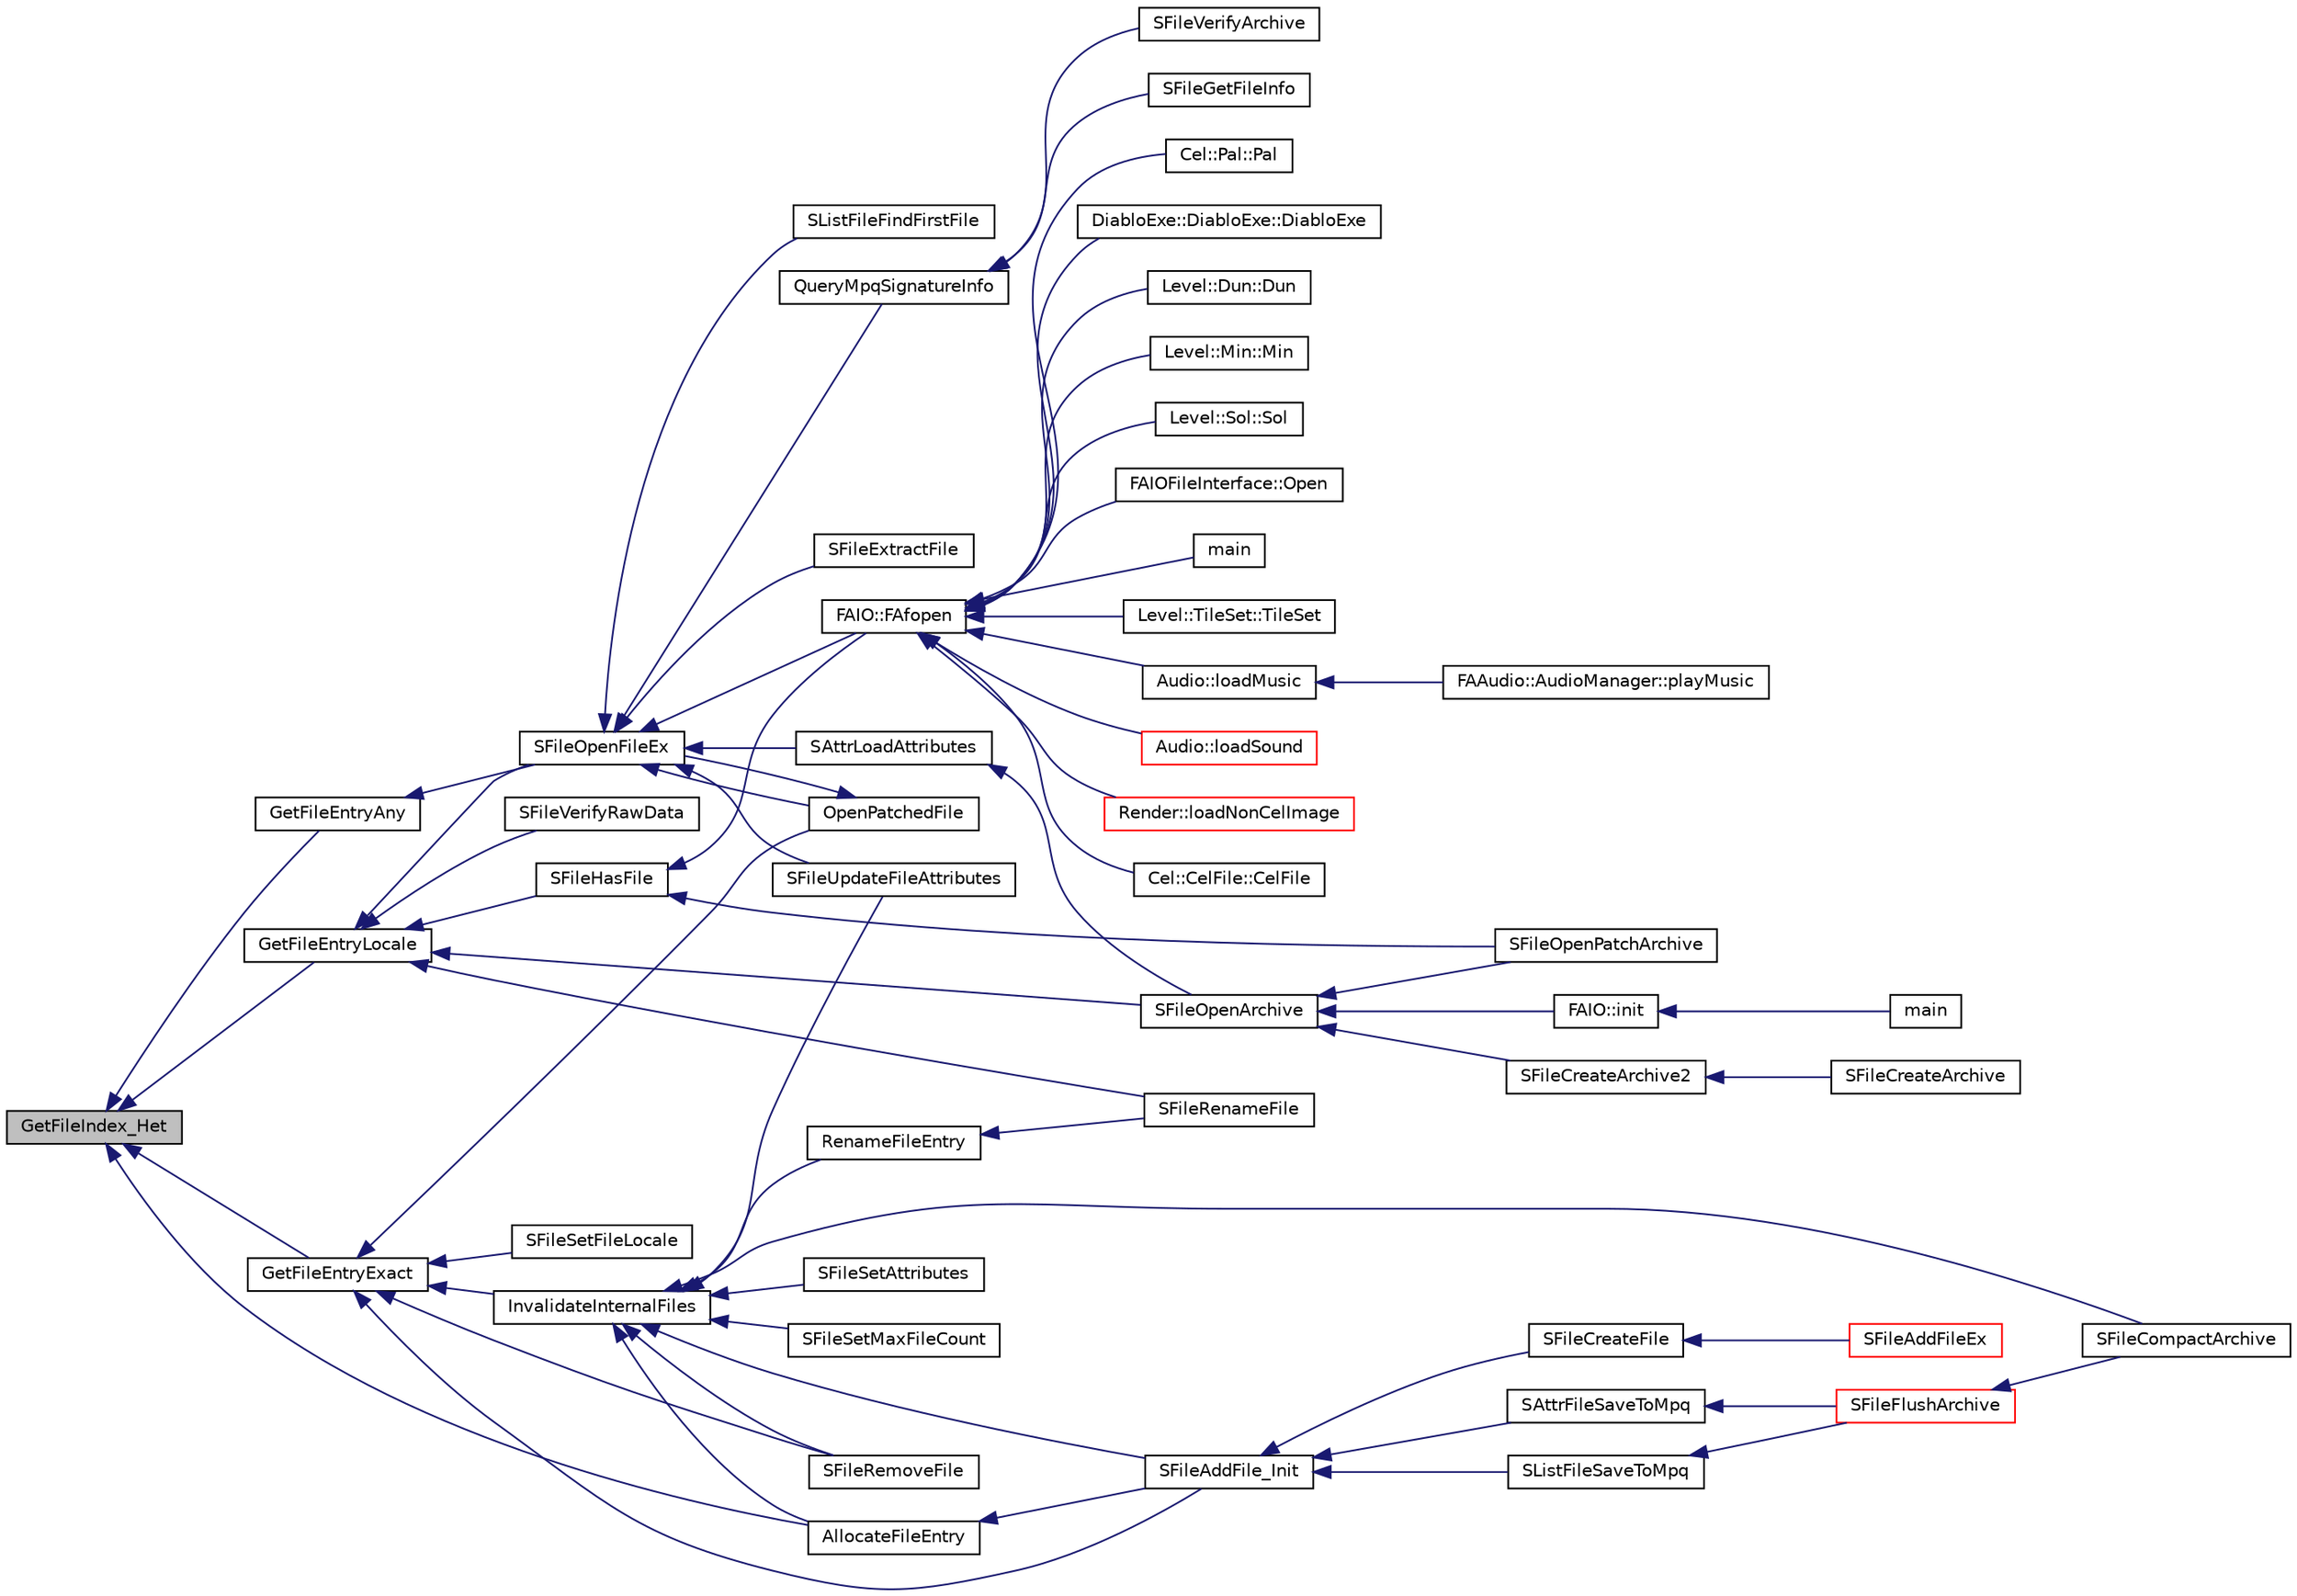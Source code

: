 digraph G
{
  edge [fontname="Helvetica",fontsize="10",labelfontname="Helvetica",labelfontsize="10"];
  node [fontname="Helvetica",fontsize="10",shape=record];
  rankdir="LR";
  Node1 [label="GetFileIndex_Het",height=0.2,width=0.4,color="black", fillcolor="grey75", style="filled" fontcolor="black"];
  Node1 -> Node2 [dir="back",color="midnightblue",fontsize="10",style="solid",fontname="Helvetica"];
  Node2 [label="GetFileEntryAny",height=0.2,width=0.4,color="black", fillcolor="white", style="filled",URL="$_storm_common_8h.html#af5707ce5a7b11e9d533b24cda45ce7b1"];
  Node2 -> Node3 [dir="back",color="midnightblue",fontsize="10",style="solid",fontname="Helvetica"];
  Node3 [label="SFileOpenFileEx",height=0.2,width=0.4,color="black", fillcolor="white", style="filled",URL="$_storm_lib_8h.html#af9090bd528ef09a1c58bdb3931be5ec3"];
  Node3 -> Node4 [dir="back",color="midnightblue",fontsize="10",style="solid",fontname="Helvetica"];
  Node4 [label="FAIO::FAfopen",height=0.2,width=0.4,color="black", fillcolor="white", style="filled",URL="$namespace_f_a_i_o.html#a19fa8e6274a04bdeb5c54d1552e6248e"];
  Node4 -> Node5 [dir="back",color="midnightblue",fontsize="10",style="solid",fontname="Helvetica"];
  Node5 [label="main",height=0.2,width=0.4,color="black", fillcolor="white", style="filled",URL="$mpqtool_2main_8cpp.html#a51a0c03e82a49c8df1aee64a078f33e7"];
  Node4 -> Node6 [dir="back",color="midnightblue",fontsize="10",style="solid",fontname="Helvetica"];
  Node6 [label="Level::TileSet::TileSet",height=0.2,width=0.4,color="black", fillcolor="white", style="filled",URL="$class_level_1_1_tile_set.html#a25885e5e41f2220ddec063dd66615054"];
  Node4 -> Node7 [dir="back",color="midnightblue",fontsize="10",style="solid",fontname="Helvetica"];
  Node7 [label="Audio::loadMusic",height=0.2,width=0.4,color="black", fillcolor="white", style="filled",URL="$namespace_audio.html#aa723124f1d8ab10a57d74aac0df5d5cb"];
  Node7 -> Node8 [dir="back",color="midnightblue",fontsize="10",style="solid",fontname="Helvetica"];
  Node8 [label="FAAudio::AudioManager::playMusic",height=0.2,width=0.4,color="black", fillcolor="white", style="filled",URL="$class_f_a_audio_1_1_audio_manager.html#a9eaf93569374ad7fed5b0229d4e36e8b"];
  Node4 -> Node9 [dir="back",color="midnightblue",fontsize="10",style="solid",fontname="Helvetica"];
  Node9 [label="Audio::loadSound",height=0.2,width=0.4,color="red", fillcolor="white", style="filled",URL="$namespace_audio.html#a640626e3ff91a05bf85051aa564d2be7"];
  Node4 -> Node10 [dir="back",color="midnightblue",fontsize="10",style="solid",fontname="Helvetica"];
  Node10 [label="Render::loadNonCelImage",height=0.2,width=0.4,color="red", fillcolor="white", style="filled",URL="$namespace_render.html#ac19fcc278cfef53ca0b941ff040fb5d3"];
  Node4 -> Node11 [dir="back",color="midnightblue",fontsize="10",style="solid",fontname="Helvetica"];
  Node11 [label="Cel::CelFile::CelFile",height=0.2,width=0.4,color="black", fillcolor="white", style="filled",URL="$class_cel_1_1_cel_file.html#a7aa56b24ad6db831061b2b1f4faed266"];
  Node4 -> Node12 [dir="back",color="midnightblue",fontsize="10",style="solid",fontname="Helvetica"];
  Node12 [label="Cel::Pal::Pal",height=0.2,width=0.4,color="black", fillcolor="white", style="filled",URL="$class_cel_1_1_pal.html#a1374e8fdbb589d9ad415f4bc3f133ef2"];
  Node4 -> Node13 [dir="back",color="midnightblue",fontsize="10",style="solid",fontname="Helvetica"];
  Node13 [label="DiabloExe::DiabloExe::DiabloExe",height=0.2,width=0.4,color="black", fillcolor="white", style="filled",URL="$class_diablo_exe_1_1_diablo_exe.html#aae82ed26725dbd5b89faca92507958f0"];
  Node4 -> Node14 [dir="back",color="midnightblue",fontsize="10",style="solid",fontname="Helvetica"];
  Node14 [label="Level::Dun::Dun",height=0.2,width=0.4,color="black", fillcolor="white", style="filled",URL="$class_level_1_1_dun.html#aebe0dd29cec43011e986c36a9a52b7b7"];
  Node4 -> Node15 [dir="back",color="midnightblue",fontsize="10",style="solid",fontname="Helvetica"];
  Node15 [label="Level::Min::Min",height=0.2,width=0.4,color="black", fillcolor="white", style="filled",URL="$class_level_1_1_min.html#ab29c456876f2cc69a0247e419fa17337"];
  Node4 -> Node16 [dir="back",color="midnightblue",fontsize="10",style="solid",fontname="Helvetica"];
  Node16 [label="Level::Sol::Sol",height=0.2,width=0.4,color="black", fillcolor="white", style="filled",URL="$class_level_1_1_sol.html#ab1b97555d237cb1c671bfdbb3de5d129"];
  Node4 -> Node17 [dir="back",color="midnightblue",fontsize="10",style="solid",fontname="Helvetica"];
  Node17 [label="FAIOFileInterface::Open",height=0.2,width=0.4,color="black", fillcolor="white", style="filled",URL="$class_f_a_i_o_file_interface.html#a0dd986067a16d1ba2da857c9b59c091c",tooltip="Opens a file."];
  Node3 -> Node18 [dir="back",color="midnightblue",fontsize="10",style="solid",fontname="Helvetica"];
  Node18 [label="SAttrLoadAttributes",height=0.2,width=0.4,color="black", fillcolor="white", style="filled",URL="$_storm_common_8h.html#a7d3f9dcaa29374564574951db3f84fd7"];
  Node18 -> Node19 [dir="back",color="midnightblue",fontsize="10",style="solid",fontname="Helvetica"];
  Node19 [label="SFileOpenArchive",height=0.2,width=0.4,color="black", fillcolor="white", style="filled",URL="$_storm_lib_8h.html#a8b031afa4f88b4b3705c274a0b5b4f73"];
  Node19 -> Node20 [dir="back",color="midnightblue",fontsize="10",style="solid",fontname="Helvetica"];
  Node20 [label="FAIO::init",height=0.2,width=0.4,color="black", fillcolor="white", style="filled",URL="$namespace_f_a_i_o.html#a2c6d08b4256153f34907093724c0f995"];
  Node20 -> Node21 [dir="back",color="midnightblue",fontsize="10",style="solid",fontname="Helvetica"];
  Node21 [label="main",height=0.2,width=0.4,color="black", fillcolor="white", style="filled",URL="$exedump_2main_8cpp.html#a2c3f6775325c30275d11c6abee2db6a0"];
  Node19 -> Node22 [dir="back",color="midnightblue",fontsize="10",style="solid",fontname="Helvetica"];
  Node22 [label="SFileCreateArchive2",height=0.2,width=0.4,color="black", fillcolor="white", style="filled",URL="$_storm_lib_8h.html#aa2b6fa8f16b5ac42868c546533fe26ce"];
  Node22 -> Node23 [dir="back",color="midnightblue",fontsize="10",style="solid",fontname="Helvetica"];
  Node23 [label="SFileCreateArchive",height=0.2,width=0.4,color="black", fillcolor="white", style="filled",URL="$_storm_lib_8h.html#a11342f379ed88e7b54873f1f53feb773"];
  Node19 -> Node24 [dir="back",color="midnightblue",fontsize="10",style="solid",fontname="Helvetica"];
  Node24 [label="SFileOpenPatchArchive",height=0.2,width=0.4,color="black", fillcolor="white", style="filled",URL="$_storm_lib_8h.html#a6daebdc66320d44284e960bbff33e886"];
  Node3 -> Node25 [dir="back",color="midnightblue",fontsize="10",style="solid",fontname="Helvetica"];
  Node25 [label="SFileUpdateFileAttributes",height=0.2,width=0.4,color="black", fillcolor="white", style="filled",URL="$_storm_lib_8h.html#a7f66db40266cb2d78416b2f9cc2804ba"];
  Node3 -> Node26 [dir="back",color="midnightblue",fontsize="10",style="solid",fontname="Helvetica"];
  Node26 [label="SFileExtractFile",height=0.2,width=0.4,color="black", fillcolor="white", style="filled",URL="$_storm_lib_8h.html#a25532910e8392ffc4b5fd57878d67316"];
  Node3 -> Node27 [dir="back",color="midnightblue",fontsize="10",style="solid",fontname="Helvetica"];
  Node27 [label="SListFileFindFirstFile",height=0.2,width=0.4,color="black", fillcolor="white", style="filled",URL="$_storm_lib_8h.html#a36dc66999a9e3fc82b83153fe8f1dc0c"];
  Node3 -> Node28 [dir="back",color="midnightblue",fontsize="10",style="solid",fontname="Helvetica"];
  Node28 [label="OpenPatchedFile",height=0.2,width=0.4,color="black", fillcolor="white", style="filled",URL="$_s_file_open_file_ex_8cpp.html#afa582c7f26b956201e18cd3677caefb8"];
  Node28 -> Node3 [dir="back",color="midnightblue",fontsize="10",style="solid",fontname="Helvetica"];
  Node3 -> Node29 [dir="back",color="midnightblue",fontsize="10",style="solid",fontname="Helvetica"];
  Node29 [label="QueryMpqSignatureInfo",height=0.2,width=0.4,color="black", fillcolor="white", style="filled",URL="$_storm_common_8h.html#ac66653be3516e818da293725ea5e0cb8"];
  Node29 -> Node30 [dir="back",color="midnightblue",fontsize="10",style="solid",fontname="Helvetica"];
  Node30 [label="SFileGetFileInfo",height=0.2,width=0.4,color="black", fillcolor="white", style="filled",URL="$_storm_lib_8h.html#a65c5c13489a621c481282da76b101e16"];
  Node29 -> Node31 [dir="back",color="midnightblue",fontsize="10",style="solid",fontname="Helvetica"];
  Node31 [label="SFileVerifyArchive",height=0.2,width=0.4,color="black", fillcolor="white", style="filled",URL="$_storm_lib_8h.html#a5d1f891bd3e6c98a94a13cc5745ae6f4"];
  Node1 -> Node32 [dir="back",color="midnightblue",fontsize="10",style="solid",fontname="Helvetica"];
  Node32 [label="GetFileEntryLocale",height=0.2,width=0.4,color="black", fillcolor="white", style="filled",URL="$_storm_common_8h.html#a7347ab3dd849dcc0350e1ca8d83af6b3"];
  Node32 -> Node33 [dir="back",color="midnightblue",fontsize="10",style="solid",fontname="Helvetica"];
  Node33 [label="SFileRenameFile",height=0.2,width=0.4,color="black", fillcolor="white", style="filled",URL="$_storm_lib_8h.html#abf315c2be57e5ebb9790cf84fe88ef03"];
  Node32 -> Node19 [dir="back",color="midnightblue",fontsize="10",style="solid",fontname="Helvetica"];
  Node32 -> Node34 [dir="back",color="midnightblue",fontsize="10",style="solid",fontname="Helvetica"];
  Node34 [label="SFileHasFile",height=0.2,width=0.4,color="black", fillcolor="white", style="filled",URL="$_storm_lib_8h.html#a7fb756b76326ffec7dbe07e4167490c0"];
  Node34 -> Node4 [dir="back",color="midnightblue",fontsize="10",style="solid",fontname="Helvetica"];
  Node34 -> Node24 [dir="back",color="midnightblue",fontsize="10",style="solid",fontname="Helvetica"];
  Node32 -> Node3 [dir="back",color="midnightblue",fontsize="10",style="solid",fontname="Helvetica"];
  Node32 -> Node35 [dir="back",color="midnightblue",fontsize="10",style="solid",fontname="Helvetica"];
  Node35 [label="SFileVerifyRawData",height=0.2,width=0.4,color="black", fillcolor="white", style="filled",URL="$_storm_lib_8h.html#aa21f6b77da80e04edc92c377a8878dd7"];
  Node1 -> Node36 [dir="back",color="midnightblue",fontsize="10",style="solid",fontname="Helvetica"];
  Node36 [label="GetFileEntryExact",height=0.2,width=0.4,color="black", fillcolor="white", style="filled",URL="$_storm_common_8h.html#a90069131da300c2a6d9ff0b7a1b41806"];
  Node36 -> Node37 [dir="back",color="midnightblue",fontsize="10",style="solid",fontname="Helvetica"];
  Node37 [label="InvalidateInternalFiles",height=0.2,width=0.4,color="black", fillcolor="white", style="filled",URL="$_storm_common_8h.html#a49c99a591813b88b38d9d219af88a8d4"];
  Node37 -> Node38 [dir="back",color="midnightblue",fontsize="10",style="solid",fontname="Helvetica"];
  Node38 [label="AllocateFileEntry",height=0.2,width=0.4,color="black", fillcolor="white", style="filled",URL="$_storm_common_8h.html#aca2f6b3ece92ea308a9bcd3976e9e03d"];
  Node38 -> Node39 [dir="back",color="midnightblue",fontsize="10",style="solid",fontname="Helvetica"];
  Node39 [label="SFileAddFile_Init",height=0.2,width=0.4,color="black", fillcolor="white", style="filled",URL="$_storm_common_8h.html#ab45600a4a2a6fee1a3f03493e789866b"];
  Node39 -> Node40 [dir="back",color="midnightblue",fontsize="10",style="solid",fontname="Helvetica"];
  Node40 [label="SFileCreateFile",height=0.2,width=0.4,color="black", fillcolor="white", style="filled",URL="$_storm_lib_8h.html#ae3ab9ea48707f8edb0decb7fef53e896"];
  Node40 -> Node41 [dir="back",color="midnightblue",fontsize="10",style="solid",fontname="Helvetica"];
  Node41 [label="SFileAddFileEx",height=0.2,width=0.4,color="red", fillcolor="white", style="filled",URL="$_storm_lib_8h.html#a9d092079ada150e05bfed5a26e65e184"];
  Node39 -> Node42 [dir="back",color="midnightblue",fontsize="10",style="solid",fontname="Helvetica"];
  Node42 [label="SAttrFileSaveToMpq",height=0.2,width=0.4,color="black", fillcolor="white", style="filled",URL="$_storm_common_8h.html#a1f552d4db51760c541354dc64e7808ea"];
  Node42 -> Node43 [dir="back",color="midnightblue",fontsize="10",style="solid",fontname="Helvetica"];
  Node43 [label="SFileFlushArchive",height=0.2,width=0.4,color="red", fillcolor="white", style="filled",URL="$_storm_lib_8h.html#a5f3daefb5c0d87a791fcc42ec40714d2"];
  Node43 -> Node44 [dir="back",color="midnightblue",fontsize="10",style="solid",fontname="Helvetica"];
  Node44 [label="SFileCompactArchive",height=0.2,width=0.4,color="black", fillcolor="white", style="filled",URL="$_storm_lib_8h.html#a4a8f24295ae27ee91ab52a2cc8a0e9ba"];
  Node39 -> Node45 [dir="back",color="midnightblue",fontsize="10",style="solid",fontname="Helvetica"];
  Node45 [label="SListFileSaveToMpq",height=0.2,width=0.4,color="black", fillcolor="white", style="filled",URL="$_storm_common_8h.html#a92fbeed559aba21268c7cf0b967e49fc"];
  Node45 -> Node43 [dir="back",color="midnightblue",fontsize="10",style="solid",fontname="Helvetica"];
  Node37 -> Node46 [dir="back",color="midnightblue",fontsize="10",style="solid",fontname="Helvetica"];
  Node46 [label="RenameFileEntry",height=0.2,width=0.4,color="black", fillcolor="white", style="filled",URL="$_storm_common_8h.html#a064b84cb1dd914abd03d6caab3a1e99b"];
  Node46 -> Node33 [dir="back",color="midnightblue",fontsize="10",style="solid",fontname="Helvetica"];
  Node37 -> Node39 [dir="back",color="midnightblue",fontsize="10",style="solid",fontname="Helvetica"];
  Node37 -> Node47 [dir="back",color="midnightblue",fontsize="10",style="solid",fontname="Helvetica"];
  Node47 [label="SFileRemoveFile",height=0.2,width=0.4,color="black", fillcolor="white", style="filled",URL="$_storm_lib_8h.html#a78b84dd7671288c4fa62d0ae748b831d"];
  Node37 -> Node48 [dir="back",color="midnightblue",fontsize="10",style="solid",fontname="Helvetica"];
  Node48 [label="SFileSetAttributes",height=0.2,width=0.4,color="black", fillcolor="white", style="filled",URL="$_storm_lib_8h.html#ad8c8767ef66fc69dad98bd3a88f67def"];
  Node37 -> Node25 [dir="back",color="midnightblue",fontsize="10",style="solid",fontname="Helvetica"];
  Node37 -> Node44 [dir="back",color="midnightblue",fontsize="10",style="solid",fontname="Helvetica"];
  Node37 -> Node49 [dir="back",color="midnightblue",fontsize="10",style="solid",fontname="Helvetica"];
  Node49 [label="SFileSetMaxFileCount",height=0.2,width=0.4,color="black", fillcolor="white", style="filled",URL="$_storm_lib_8h.html#aa0066fc17b79fdbd976230a7d395d731"];
  Node36 -> Node39 [dir="back",color="midnightblue",fontsize="10",style="solid",fontname="Helvetica"];
  Node36 -> Node47 [dir="back",color="midnightblue",fontsize="10",style="solid",fontname="Helvetica"];
  Node36 -> Node50 [dir="back",color="midnightblue",fontsize="10",style="solid",fontname="Helvetica"];
  Node50 [label="SFileSetFileLocale",height=0.2,width=0.4,color="black", fillcolor="white", style="filled",URL="$_storm_lib_8h.html#a7b5145c080be1df3647b57e93454a7fb"];
  Node36 -> Node28 [dir="back",color="midnightblue",fontsize="10",style="solid",fontname="Helvetica"];
  Node1 -> Node38 [dir="back",color="midnightblue",fontsize="10",style="solid",fontname="Helvetica"];
}
